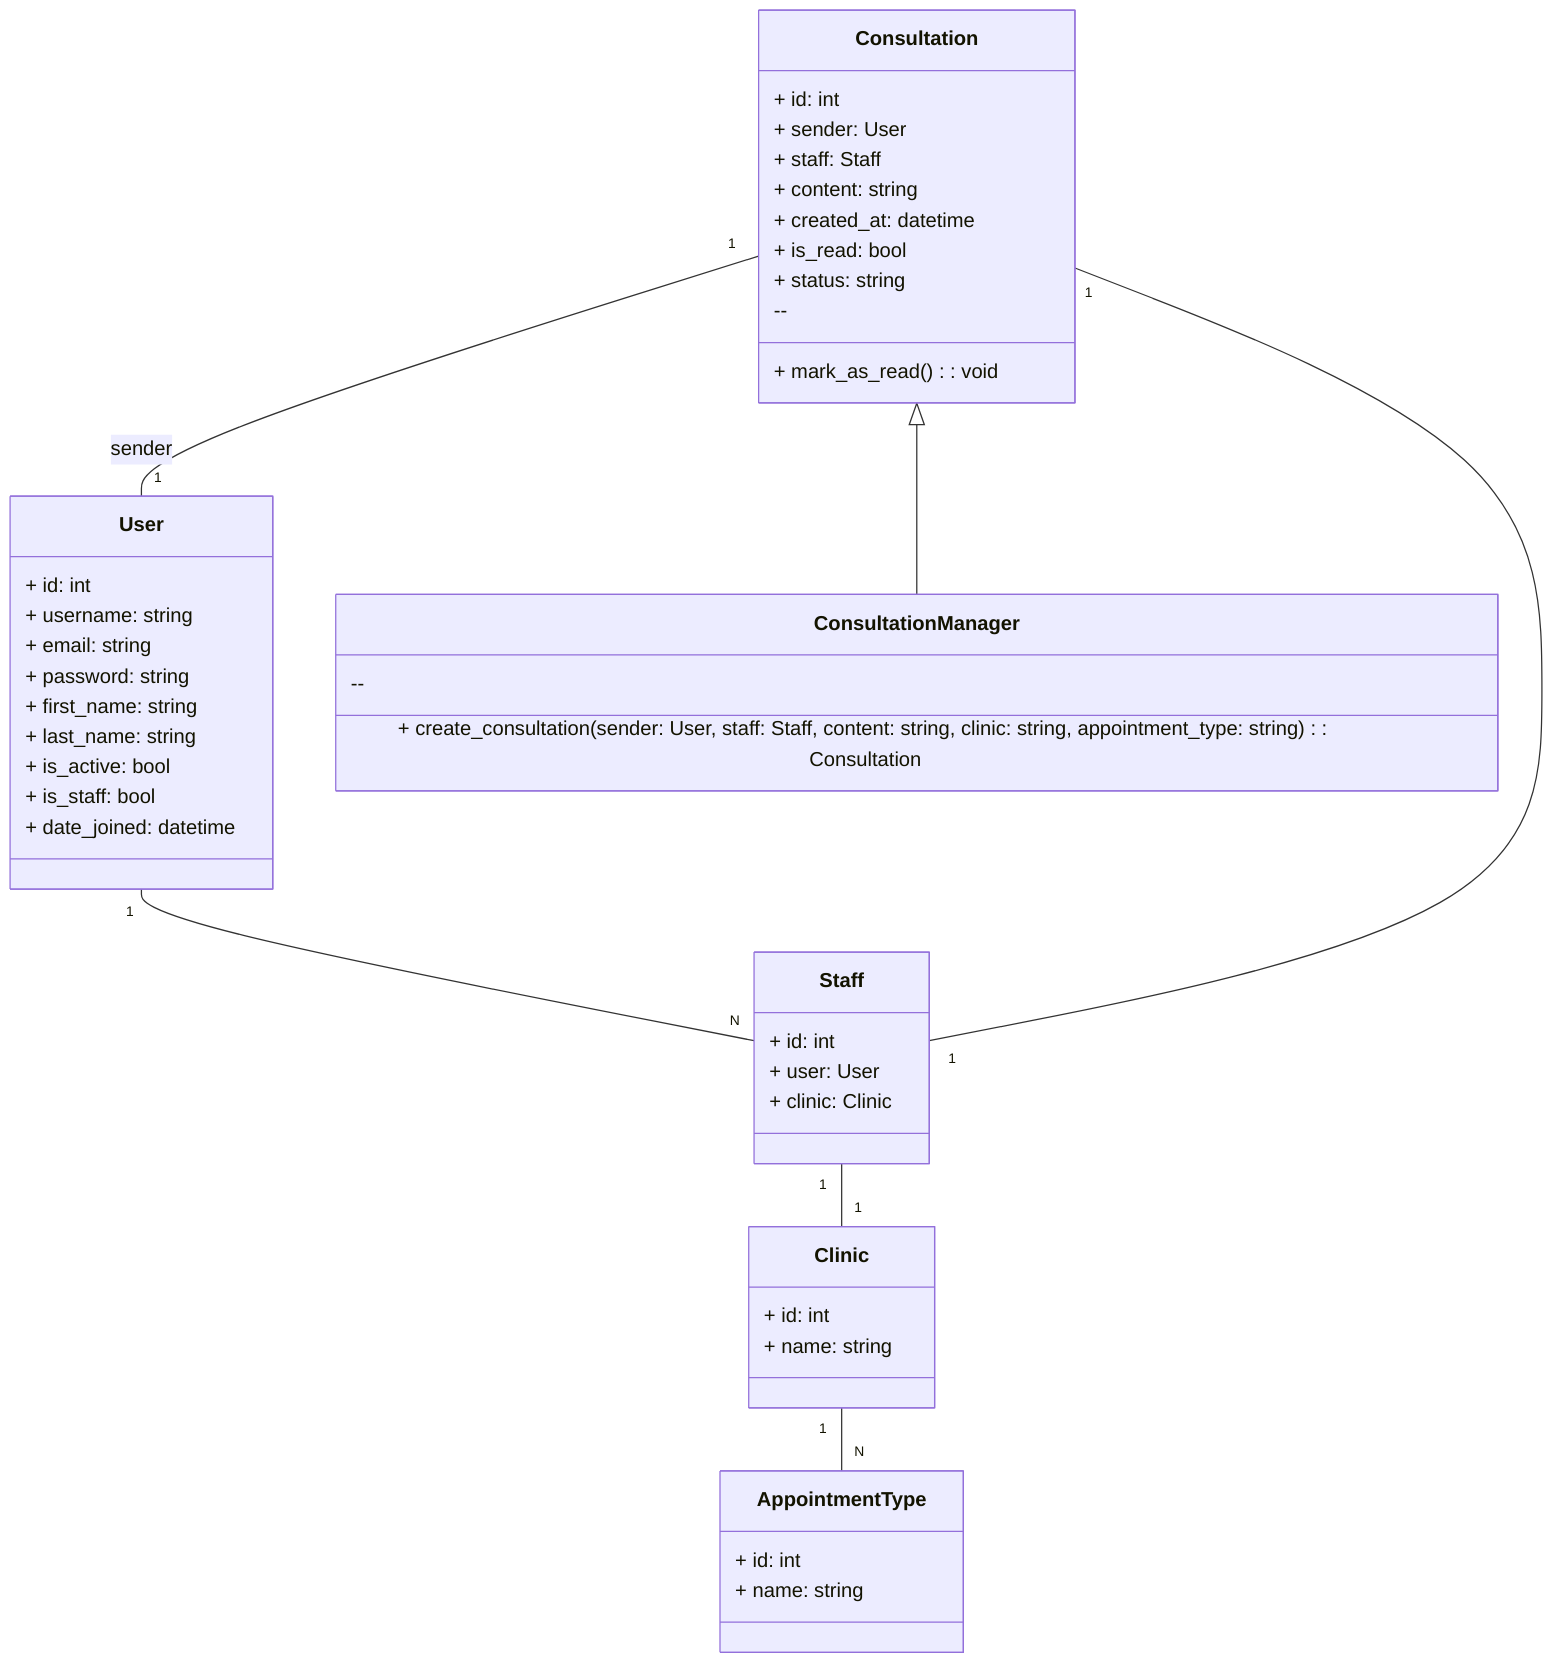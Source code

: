 classDiagram
    class User{
        + id: int
        + username: string
        + email: string
        + password: string
        + first_name: string
        + last_name: string
        + is_active: bool
        + is_staff: bool
        + date_joined: datetime
    }

    class Staff{
        + id: int
        + user: User
        + clinic: Clinic
    }

    class Clinic{
        + id: int
        + name: string
    }

    class AppointmentType{
        + id: int
        + name: string
    }

    class Consultation{
        + id: int
        + sender: User
        + staff: Staff
        + content: string
        + created_at: datetime
        + is_read: bool
        + status: string
        --
        + mark_as_read(): void
    }

    class ConsultationManager{
        --
        + create_consultation(sender: User, staff: Staff, content: string, clinic: string, appointment_type: string): Consultation
    }

    User "1" -- "N" Staff
    Staff "1" -- "1" Clinic
    Consultation "1" -- "1" User: sender
    Consultation "1" -- "1" Staff
    Clinic "1" -- "N" AppointmentType
    Consultation <|-- ConsultationManager